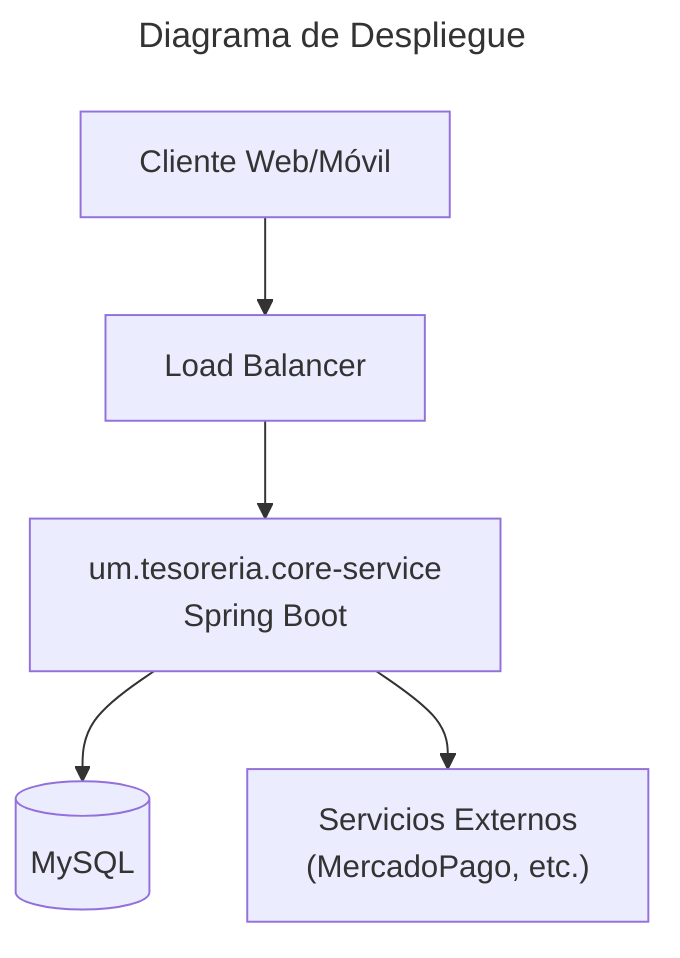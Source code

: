 ---
title: Diagrama de Despliegue
---
flowchart TD
    Client["Cliente Web/Móvil"]
    LB["Load Balancer"]
    App["um.tesoreria.core-service<br/>Spring Boot"]
    DB[(MySQL)]
    Ext["Servicios Externos<br/>(MercadoPago, etc.)"]
    Client --> LB
    LB --> App
    App --> DB
    App --> Ext